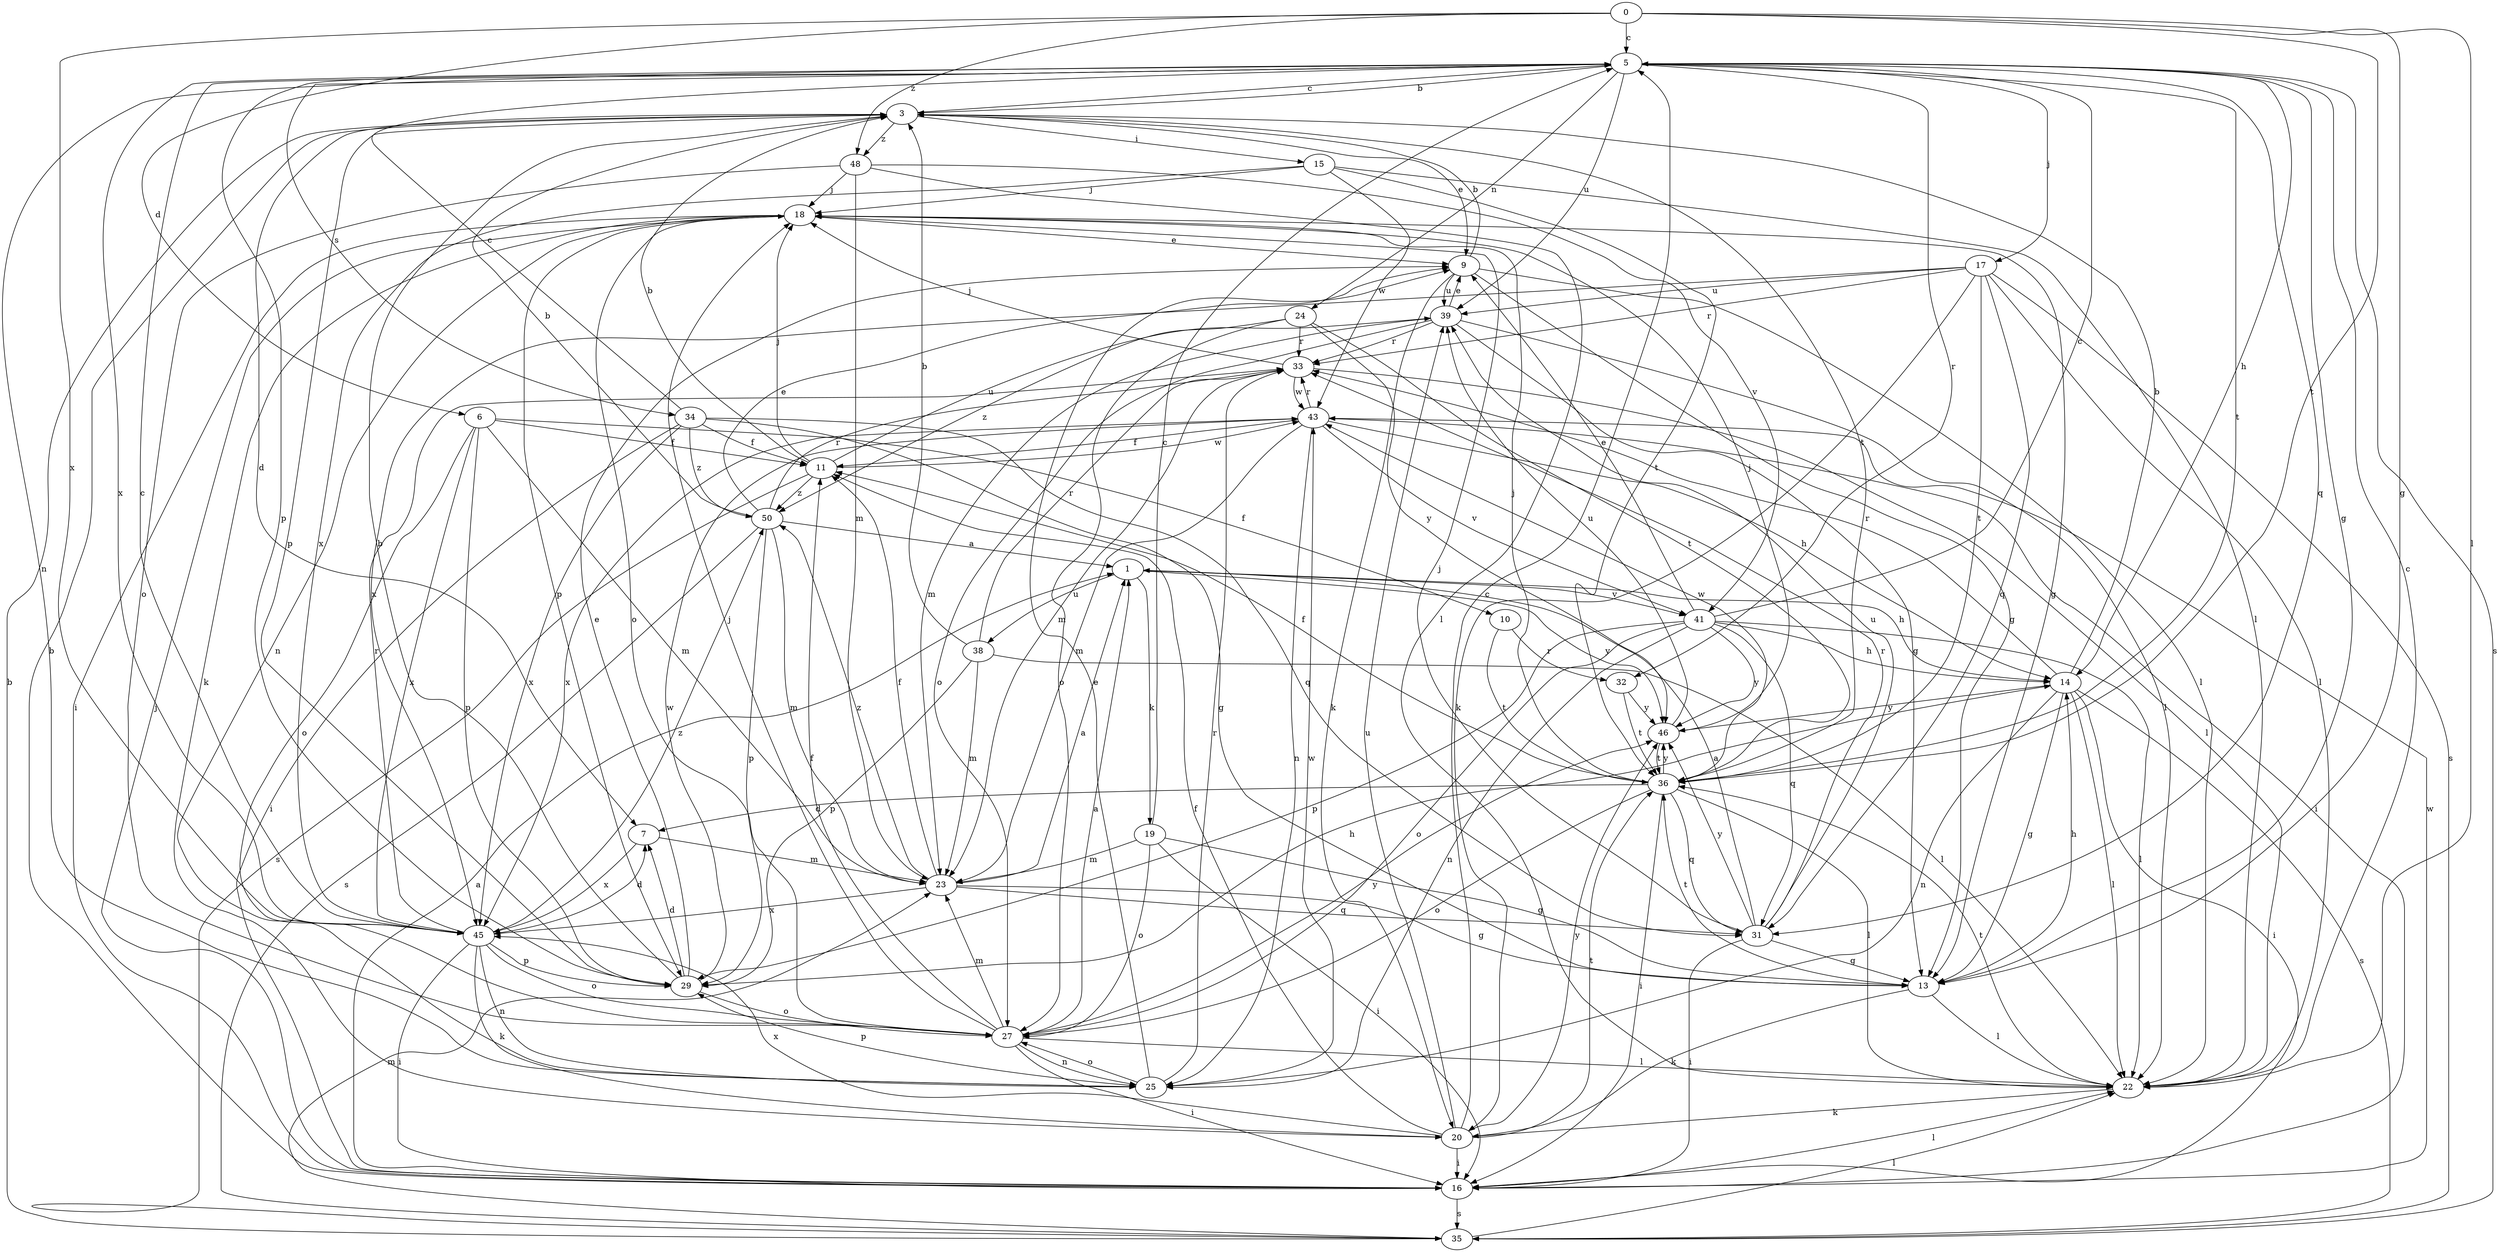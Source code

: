 strict digraph  {
0;
1;
3;
5;
6;
7;
9;
10;
11;
13;
14;
15;
16;
17;
18;
19;
20;
22;
23;
24;
25;
27;
29;
31;
32;
33;
34;
35;
36;
38;
39;
41;
43;
45;
46;
48;
50;
0 -> 5  [label=c];
0 -> 6  [label=d];
0 -> 13  [label=g];
0 -> 22  [label=l];
0 -> 36  [label=t];
0 -> 45  [label=x];
0 -> 48  [label=z];
1 -> 14  [label=h];
1 -> 19  [label=k];
1 -> 38  [label=u];
1 -> 41  [label=v];
1 -> 46  [label=y];
3 -> 5  [label=c];
3 -> 7  [label=d];
3 -> 9  [label=e];
3 -> 15  [label=i];
3 -> 29  [label=p];
3 -> 36  [label=t];
3 -> 48  [label=z];
5 -> 3  [label=b];
5 -> 13  [label=g];
5 -> 14  [label=h];
5 -> 17  [label=j];
5 -> 24  [label=n];
5 -> 25  [label=n];
5 -> 29  [label=p];
5 -> 31  [label=q];
5 -> 32  [label=r];
5 -> 34  [label=s];
5 -> 35  [label=s];
5 -> 36  [label=t];
5 -> 39  [label=u];
5 -> 45  [label=x];
6 -> 10  [label=f];
6 -> 11  [label=f];
6 -> 23  [label=m];
6 -> 27  [label=o];
6 -> 29  [label=p];
6 -> 45  [label=x];
7 -> 23  [label=m];
7 -> 45  [label=x];
9 -> 3  [label=b];
9 -> 13  [label=g];
9 -> 20  [label=k];
9 -> 22  [label=l];
9 -> 39  [label=u];
10 -> 32  [label=r];
10 -> 36  [label=t];
11 -> 3  [label=b];
11 -> 18  [label=j];
11 -> 35  [label=s];
11 -> 39  [label=u];
11 -> 43  [label=w];
11 -> 50  [label=z];
13 -> 14  [label=h];
13 -> 20  [label=k];
13 -> 22  [label=l];
13 -> 36  [label=t];
14 -> 3  [label=b];
14 -> 13  [label=g];
14 -> 16  [label=i];
14 -> 22  [label=l];
14 -> 25  [label=n];
14 -> 33  [label=r];
14 -> 35  [label=s];
14 -> 46  [label=y];
15 -> 18  [label=j];
15 -> 22  [label=l];
15 -> 36  [label=t];
15 -> 43  [label=w];
15 -> 45  [label=x];
16 -> 1  [label=a];
16 -> 3  [label=b];
16 -> 18  [label=j];
16 -> 22  [label=l];
16 -> 35  [label=s];
16 -> 43  [label=w];
17 -> 20  [label=k];
17 -> 22  [label=l];
17 -> 31  [label=q];
17 -> 33  [label=r];
17 -> 35  [label=s];
17 -> 36  [label=t];
17 -> 39  [label=u];
17 -> 45  [label=x];
18 -> 9  [label=e];
18 -> 13  [label=g];
18 -> 16  [label=i];
18 -> 20  [label=k];
18 -> 25  [label=n];
18 -> 27  [label=o];
18 -> 29  [label=p];
19 -> 5  [label=c];
19 -> 13  [label=g];
19 -> 16  [label=i];
19 -> 23  [label=m];
19 -> 27  [label=o];
20 -> 5  [label=c];
20 -> 11  [label=f];
20 -> 16  [label=i];
20 -> 36  [label=t];
20 -> 39  [label=u];
20 -> 45  [label=x];
20 -> 46  [label=y];
22 -> 5  [label=c];
22 -> 20  [label=k];
22 -> 36  [label=t];
23 -> 1  [label=a];
23 -> 11  [label=f];
23 -> 13  [label=g];
23 -> 31  [label=q];
23 -> 45  [label=x];
23 -> 50  [label=z];
24 -> 27  [label=o];
24 -> 33  [label=r];
24 -> 36  [label=t];
24 -> 46  [label=y];
24 -> 50  [label=z];
25 -> 9  [label=e];
25 -> 27  [label=o];
25 -> 29  [label=p];
25 -> 33  [label=r];
25 -> 43  [label=w];
27 -> 1  [label=a];
27 -> 11  [label=f];
27 -> 16  [label=i];
27 -> 18  [label=j];
27 -> 22  [label=l];
27 -> 23  [label=m];
27 -> 25  [label=n];
27 -> 46  [label=y];
29 -> 3  [label=b];
29 -> 7  [label=d];
29 -> 9  [label=e];
29 -> 14  [label=h];
29 -> 27  [label=o];
29 -> 43  [label=w];
31 -> 1  [label=a];
31 -> 13  [label=g];
31 -> 16  [label=i];
31 -> 18  [label=j];
31 -> 33  [label=r];
31 -> 39  [label=u];
31 -> 46  [label=y];
32 -> 36  [label=t];
32 -> 46  [label=y];
33 -> 18  [label=j];
33 -> 22  [label=l];
33 -> 23  [label=m];
33 -> 43  [label=w];
34 -> 5  [label=c];
34 -> 11  [label=f];
34 -> 13  [label=g];
34 -> 16  [label=i];
34 -> 31  [label=q];
34 -> 45  [label=x];
34 -> 50  [label=z];
35 -> 3  [label=b];
35 -> 22  [label=l];
35 -> 23  [label=m];
36 -> 7  [label=d];
36 -> 11  [label=f];
36 -> 16  [label=i];
36 -> 18  [label=j];
36 -> 22  [label=l];
36 -> 27  [label=o];
36 -> 31  [label=q];
36 -> 43  [label=w];
36 -> 46  [label=y];
38 -> 3  [label=b];
38 -> 22  [label=l];
38 -> 23  [label=m];
38 -> 29  [label=p];
38 -> 33  [label=r];
39 -> 9  [label=e];
39 -> 13  [label=g];
39 -> 22  [label=l];
39 -> 23  [label=m];
39 -> 27  [label=o];
39 -> 33  [label=r];
41 -> 5  [label=c];
41 -> 9  [label=e];
41 -> 14  [label=h];
41 -> 22  [label=l];
41 -> 25  [label=n];
41 -> 27  [label=o];
41 -> 29  [label=p];
41 -> 31  [label=q];
41 -> 46  [label=y];
43 -> 11  [label=f];
43 -> 14  [label=h];
43 -> 16  [label=i];
43 -> 23  [label=m];
43 -> 25  [label=n];
43 -> 33  [label=r];
43 -> 41  [label=v];
43 -> 45  [label=x];
45 -> 5  [label=c];
45 -> 7  [label=d];
45 -> 16  [label=i];
45 -> 20  [label=k];
45 -> 25  [label=n];
45 -> 27  [label=o];
45 -> 29  [label=p];
45 -> 33  [label=r];
45 -> 50  [label=z];
46 -> 18  [label=j];
46 -> 36  [label=t];
46 -> 39  [label=u];
48 -> 18  [label=j];
48 -> 22  [label=l];
48 -> 23  [label=m];
48 -> 27  [label=o];
48 -> 41  [label=v];
50 -> 1  [label=a];
50 -> 3  [label=b];
50 -> 9  [label=e];
50 -> 23  [label=m];
50 -> 29  [label=p];
50 -> 33  [label=r];
50 -> 35  [label=s];
}
